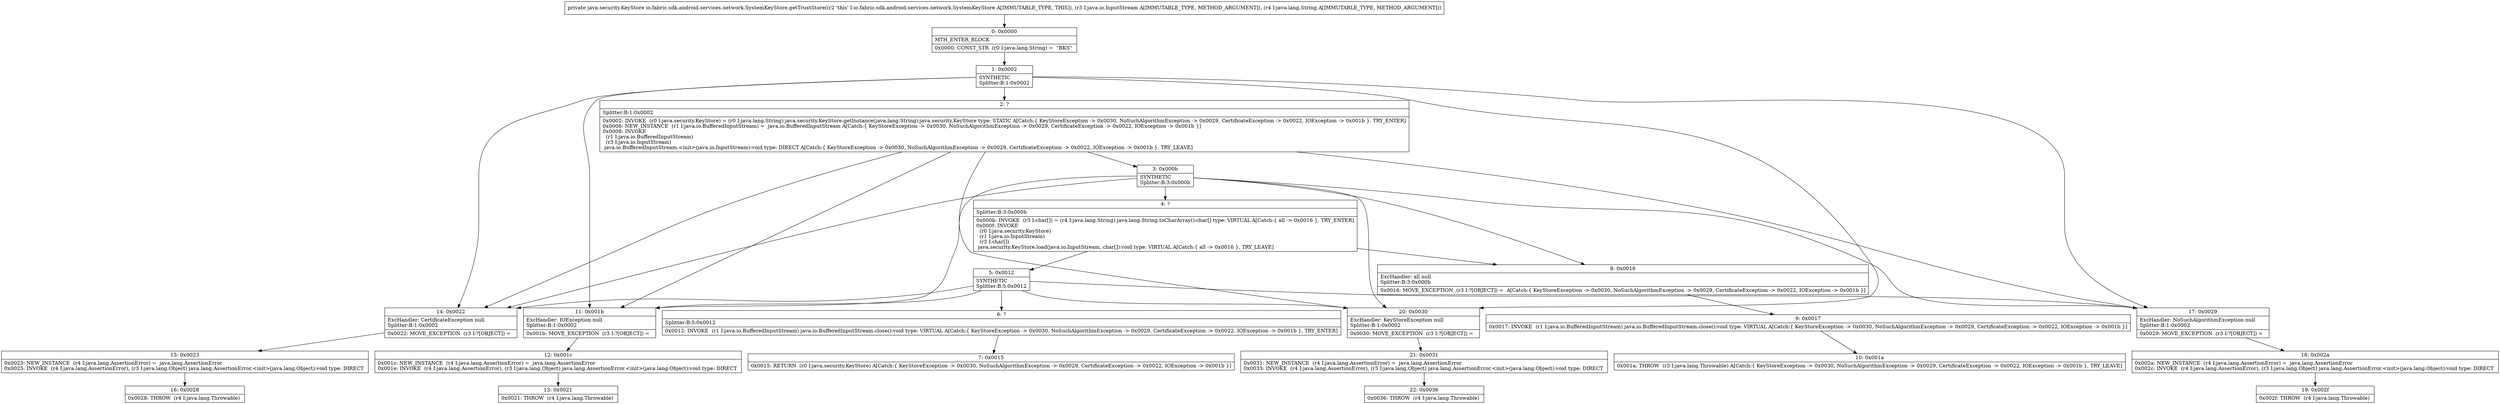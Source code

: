 digraph "CFG forio.fabric.sdk.android.services.network.SystemKeyStore.getTrustStore(Ljava\/io\/InputStream;Ljava\/lang\/String;)Ljava\/security\/KeyStore;" {
Node_0 [shape=record,label="{0\:\ 0x0000|MTH_ENTER_BLOCK\l|0x0000: CONST_STR  (r0 I:java.lang.String) =  \"BKS\" \l}"];
Node_1 [shape=record,label="{1\:\ 0x0002|SYNTHETIC\lSplitter:B:1:0x0002\l}"];
Node_2 [shape=record,label="{2\:\ ?|Splitter:B:1:0x0002\l|0x0002: INVOKE  (r0 I:java.security.KeyStore) = (r0 I:java.lang.String) java.security.KeyStore.getInstance(java.lang.String):java.security.KeyStore type: STATIC A[Catch:\{ KeyStoreException \-\> 0x0030, NoSuchAlgorithmException \-\> 0x0029, CertificateException \-\> 0x0022, IOException \-\> 0x001b \}, TRY_ENTER]\l0x0006: NEW_INSTANCE  (r1 I:java.io.BufferedInputStream) =  java.io.BufferedInputStream A[Catch:\{ KeyStoreException \-\> 0x0030, NoSuchAlgorithmException \-\> 0x0029, CertificateException \-\> 0x0022, IOException \-\> 0x001b \}]\l0x0008: INVOKE  \l  (r1 I:java.io.BufferedInputStream)\l  (r3 I:java.io.InputStream)\l java.io.BufferedInputStream.\<init\>(java.io.InputStream):void type: DIRECT A[Catch:\{ KeyStoreException \-\> 0x0030, NoSuchAlgorithmException \-\> 0x0029, CertificateException \-\> 0x0022, IOException \-\> 0x001b \}, TRY_LEAVE]\l}"];
Node_3 [shape=record,label="{3\:\ 0x000b|SYNTHETIC\lSplitter:B:3:0x000b\l}"];
Node_4 [shape=record,label="{4\:\ ?|Splitter:B:3:0x000b\l|0x000b: INVOKE  (r3 I:char[]) = (r4 I:java.lang.String) java.lang.String.toCharArray():char[] type: VIRTUAL A[Catch:\{ all \-\> 0x0016 \}, TRY_ENTER]\l0x000f: INVOKE  \l  (r0 I:java.security.KeyStore)\l  (r1 I:java.io.InputStream)\l  (r3 I:char[])\l java.security.KeyStore.load(java.io.InputStream, char[]):void type: VIRTUAL A[Catch:\{ all \-\> 0x0016 \}, TRY_LEAVE]\l}"];
Node_5 [shape=record,label="{5\:\ 0x0012|SYNTHETIC\lSplitter:B:5:0x0012\l}"];
Node_6 [shape=record,label="{6\:\ ?|Splitter:B:5:0x0012\l|0x0012: INVOKE  (r1 I:java.io.BufferedInputStream) java.io.BufferedInputStream.close():void type: VIRTUAL A[Catch:\{ KeyStoreException \-\> 0x0030, NoSuchAlgorithmException \-\> 0x0029, CertificateException \-\> 0x0022, IOException \-\> 0x001b \}, TRY_ENTER]\l}"];
Node_7 [shape=record,label="{7\:\ 0x0015|0x0015: RETURN  (r0 I:java.security.KeyStore) A[Catch:\{ KeyStoreException \-\> 0x0030, NoSuchAlgorithmException \-\> 0x0029, CertificateException \-\> 0x0022, IOException \-\> 0x001b \}]\l}"];
Node_8 [shape=record,label="{8\:\ 0x0016|ExcHandler: all null\lSplitter:B:3:0x000b\l|0x0016: MOVE_EXCEPTION  (r3 I:?[OBJECT]) =  A[Catch:\{ KeyStoreException \-\> 0x0030, NoSuchAlgorithmException \-\> 0x0029, CertificateException \-\> 0x0022, IOException \-\> 0x001b \}]\l}"];
Node_9 [shape=record,label="{9\:\ 0x0017|0x0017: INVOKE  (r1 I:java.io.BufferedInputStream) java.io.BufferedInputStream.close():void type: VIRTUAL A[Catch:\{ KeyStoreException \-\> 0x0030, NoSuchAlgorithmException \-\> 0x0029, CertificateException \-\> 0x0022, IOException \-\> 0x001b \}]\l}"];
Node_10 [shape=record,label="{10\:\ 0x001a|0x001a: THROW  (r3 I:java.lang.Throwable) A[Catch:\{ KeyStoreException \-\> 0x0030, NoSuchAlgorithmException \-\> 0x0029, CertificateException \-\> 0x0022, IOException \-\> 0x001b \}, TRY_LEAVE]\l}"];
Node_11 [shape=record,label="{11\:\ 0x001b|ExcHandler: IOException null\lSplitter:B:1:0x0002\l|0x001b: MOVE_EXCEPTION  (r3 I:?[OBJECT]) =  \l}"];
Node_12 [shape=record,label="{12\:\ 0x001c|0x001c: NEW_INSTANCE  (r4 I:java.lang.AssertionError) =  java.lang.AssertionError \l0x001e: INVOKE  (r4 I:java.lang.AssertionError), (r3 I:java.lang.Object) java.lang.AssertionError.\<init\>(java.lang.Object):void type: DIRECT \l}"];
Node_13 [shape=record,label="{13\:\ 0x0021|0x0021: THROW  (r4 I:java.lang.Throwable) \l}"];
Node_14 [shape=record,label="{14\:\ 0x0022|ExcHandler: CertificateException null\lSplitter:B:1:0x0002\l|0x0022: MOVE_EXCEPTION  (r3 I:?[OBJECT]) =  \l}"];
Node_15 [shape=record,label="{15\:\ 0x0023|0x0023: NEW_INSTANCE  (r4 I:java.lang.AssertionError) =  java.lang.AssertionError \l0x0025: INVOKE  (r4 I:java.lang.AssertionError), (r3 I:java.lang.Object) java.lang.AssertionError.\<init\>(java.lang.Object):void type: DIRECT \l}"];
Node_16 [shape=record,label="{16\:\ 0x0028|0x0028: THROW  (r4 I:java.lang.Throwable) \l}"];
Node_17 [shape=record,label="{17\:\ 0x0029|ExcHandler: NoSuchAlgorithmException null\lSplitter:B:1:0x0002\l|0x0029: MOVE_EXCEPTION  (r3 I:?[OBJECT]) =  \l}"];
Node_18 [shape=record,label="{18\:\ 0x002a|0x002a: NEW_INSTANCE  (r4 I:java.lang.AssertionError) =  java.lang.AssertionError \l0x002c: INVOKE  (r4 I:java.lang.AssertionError), (r3 I:java.lang.Object) java.lang.AssertionError.\<init\>(java.lang.Object):void type: DIRECT \l}"];
Node_19 [shape=record,label="{19\:\ 0x002f|0x002f: THROW  (r4 I:java.lang.Throwable) \l}"];
Node_20 [shape=record,label="{20\:\ 0x0030|ExcHandler: KeyStoreException null\lSplitter:B:1:0x0002\l|0x0030: MOVE_EXCEPTION  (r3 I:?[OBJECT]) =  \l}"];
Node_21 [shape=record,label="{21\:\ 0x0031|0x0031: NEW_INSTANCE  (r4 I:java.lang.AssertionError) =  java.lang.AssertionError \l0x0033: INVOKE  (r4 I:java.lang.AssertionError), (r3 I:java.lang.Object) java.lang.AssertionError.\<init\>(java.lang.Object):void type: DIRECT \l}"];
Node_22 [shape=record,label="{22\:\ 0x0036|0x0036: THROW  (r4 I:java.lang.Throwable) \l}"];
MethodNode[shape=record,label="{private java.security.KeyStore io.fabric.sdk.android.services.network.SystemKeyStore.getTrustStore((r2 'this' I:io.fabric.sdk.android.services.network.SystemKeyStore A[IMMUTABLE_TYPE, THIS]), (r3 I:java.io.InputStream A[IMMUTABLE_TYPE, METHOD_ARGUMENT]), (r4 I:java.lang.String A[IMMUTABLE_TYPE, METHOD_ARGUMENT])) }"];
MethodNode -> Node_0;
Node_0 -> Node_1;
Node_1 -> Node_2;
Node_1 -> Node_20;
Node_1 -> Node_17;
Node_1 -> Node_14;
Node_1 -> Node_11;
Node_2 -> Node_3;
Node_2 -> Node_20;
Node_2 -> Node_17;
Node_2 -> Node_14;
Node_2 -> Node_11;
Node_3 -> Node_4;
Node_3 -> Node_8;
Node_3 -> Node_20;
Node_3 -> Node_17;
Node_3 -> Node_14;
Node_3 -> Node_11;
Node_4 -> Node_5;
Node_4 -> Node_8;
Node_5 -> Node_6;
Node_5 -> Node_20;
Node_5 -> Node_17;
Node_5 -> Node_14;
Node_5 -> Node_11;
Node_6 -> Node_7;
Node_8 -> Node_9;
Node_9 -> Node_10;
Node_11 -> Node_12;
Node_12 -> Node_13;
Node_14 -> Node_15;
Node_15 -> Node_16;
Node_17 -> Node_18;
Node_18 -> Node_19;
Node_20 -> Node_21;
Node_21 -> Node_22;
}

